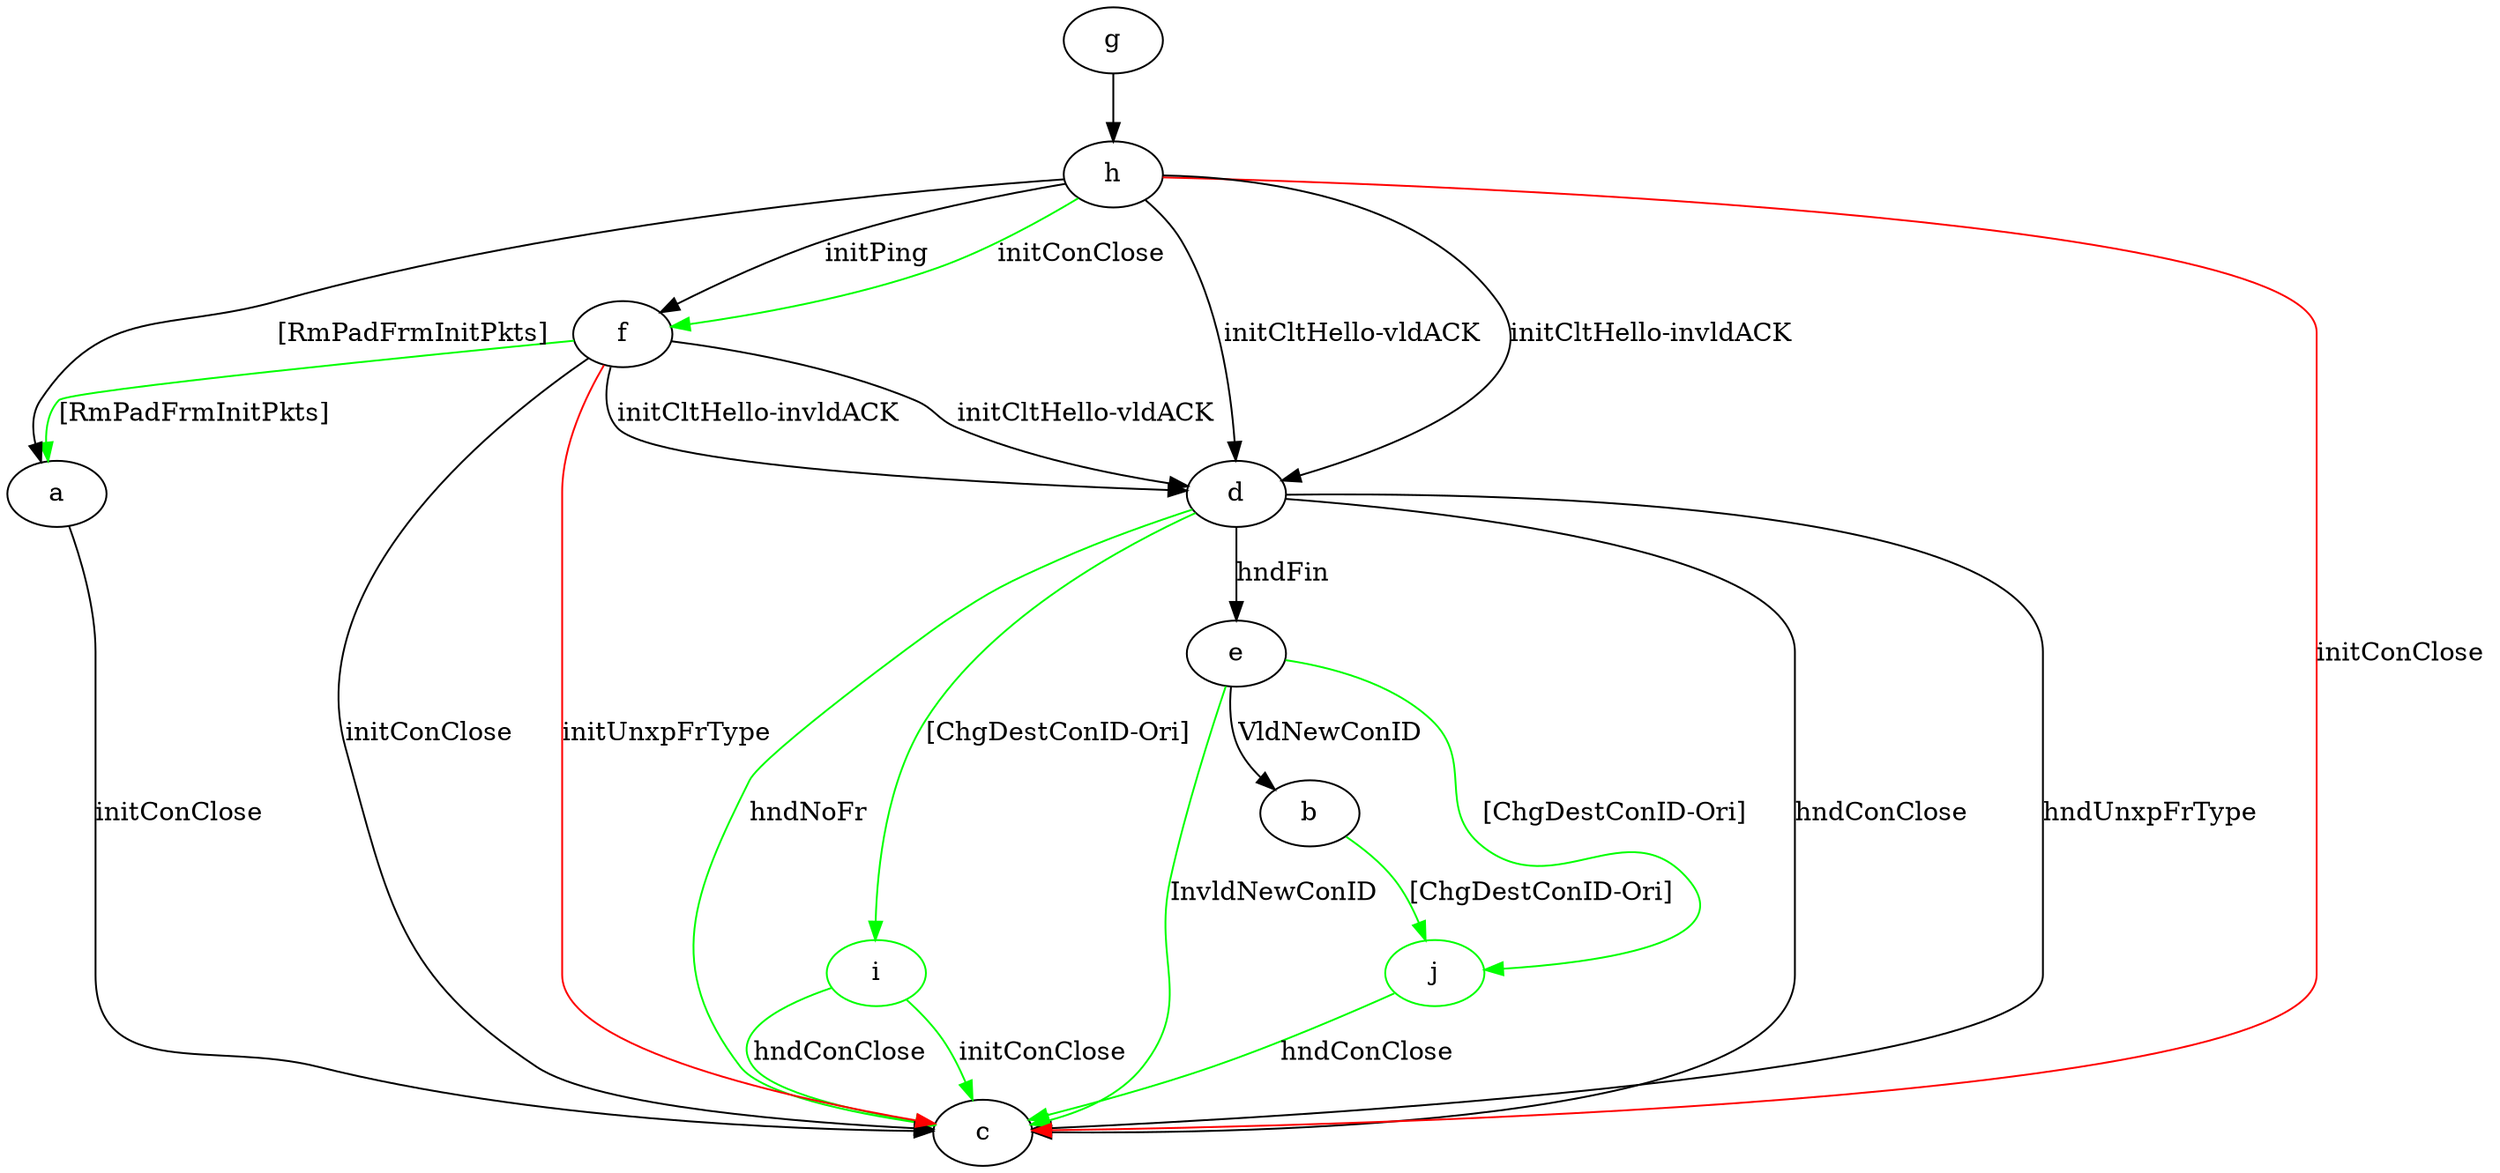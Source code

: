 digraph "" {
	a -> c	[key=0,
		label="initConClose "];
	j	[color=green];
	b -> j	[key=0,
		color=green,
		label="[ChgDestConID-Ori] "];
	d -> c	[key=0,
		label="hndConClose "];
	d -> c	[key=1,
		label="hndUnxpFrType "];
	d -> c	[key=2,
		color=green,
		label="hndNoFr "];
	d -> e	[key=0,
		label="hndFin "];
	i	[color=green];
	d -> i	[key=0,
		color=green,
		label="[ChgDestConID-Ori] "];
	e -> b	[key=0,
		label="VldNewConID "];
	e -> c	[key=0,
		color=green,
		label="InvldNewConID "];
	e -> j	[key=0,
		color=green,
		label="[ChgDestConID-Ori] "];
	f -> a	[key=0,
		color=green,
		label="[RmPadFrmInitPkts] "];
	f -> c	[key=0,
		label="initConClose "];
	f -> c	[key=1,
		color=red,
		label="initUnxpFrType "];
	f -> d	[key=0,
		label="initCltHello-vldACK "];
	f -> d	[key=1,
		label="initCltHello-invldACK "];
	g -> h	[key=0];
	h -> a	[key=0,
		label="[RmPadFrmInitPkts] "];
	h -> c	[key=0,
		color=red,
		label="initConClose "];
	h -> d	[key=0,
		label="initCltHello-vldACK "];
	h -> d	[key=1,
		label="initCltHello-invldACK "];
	h -> f	[key=0,
		label="initPing "];
	h -> f	[key=1,
		color=green,
		label="initConClose "];
	i -> c	[key=0,
		color=green,
		label="initConClose "];
	i -> c	[key=1,
		color=green,
		label="hndConClose "];
	j -> c	[key=0,
		color=green,
		label="hndConClose "];
}
